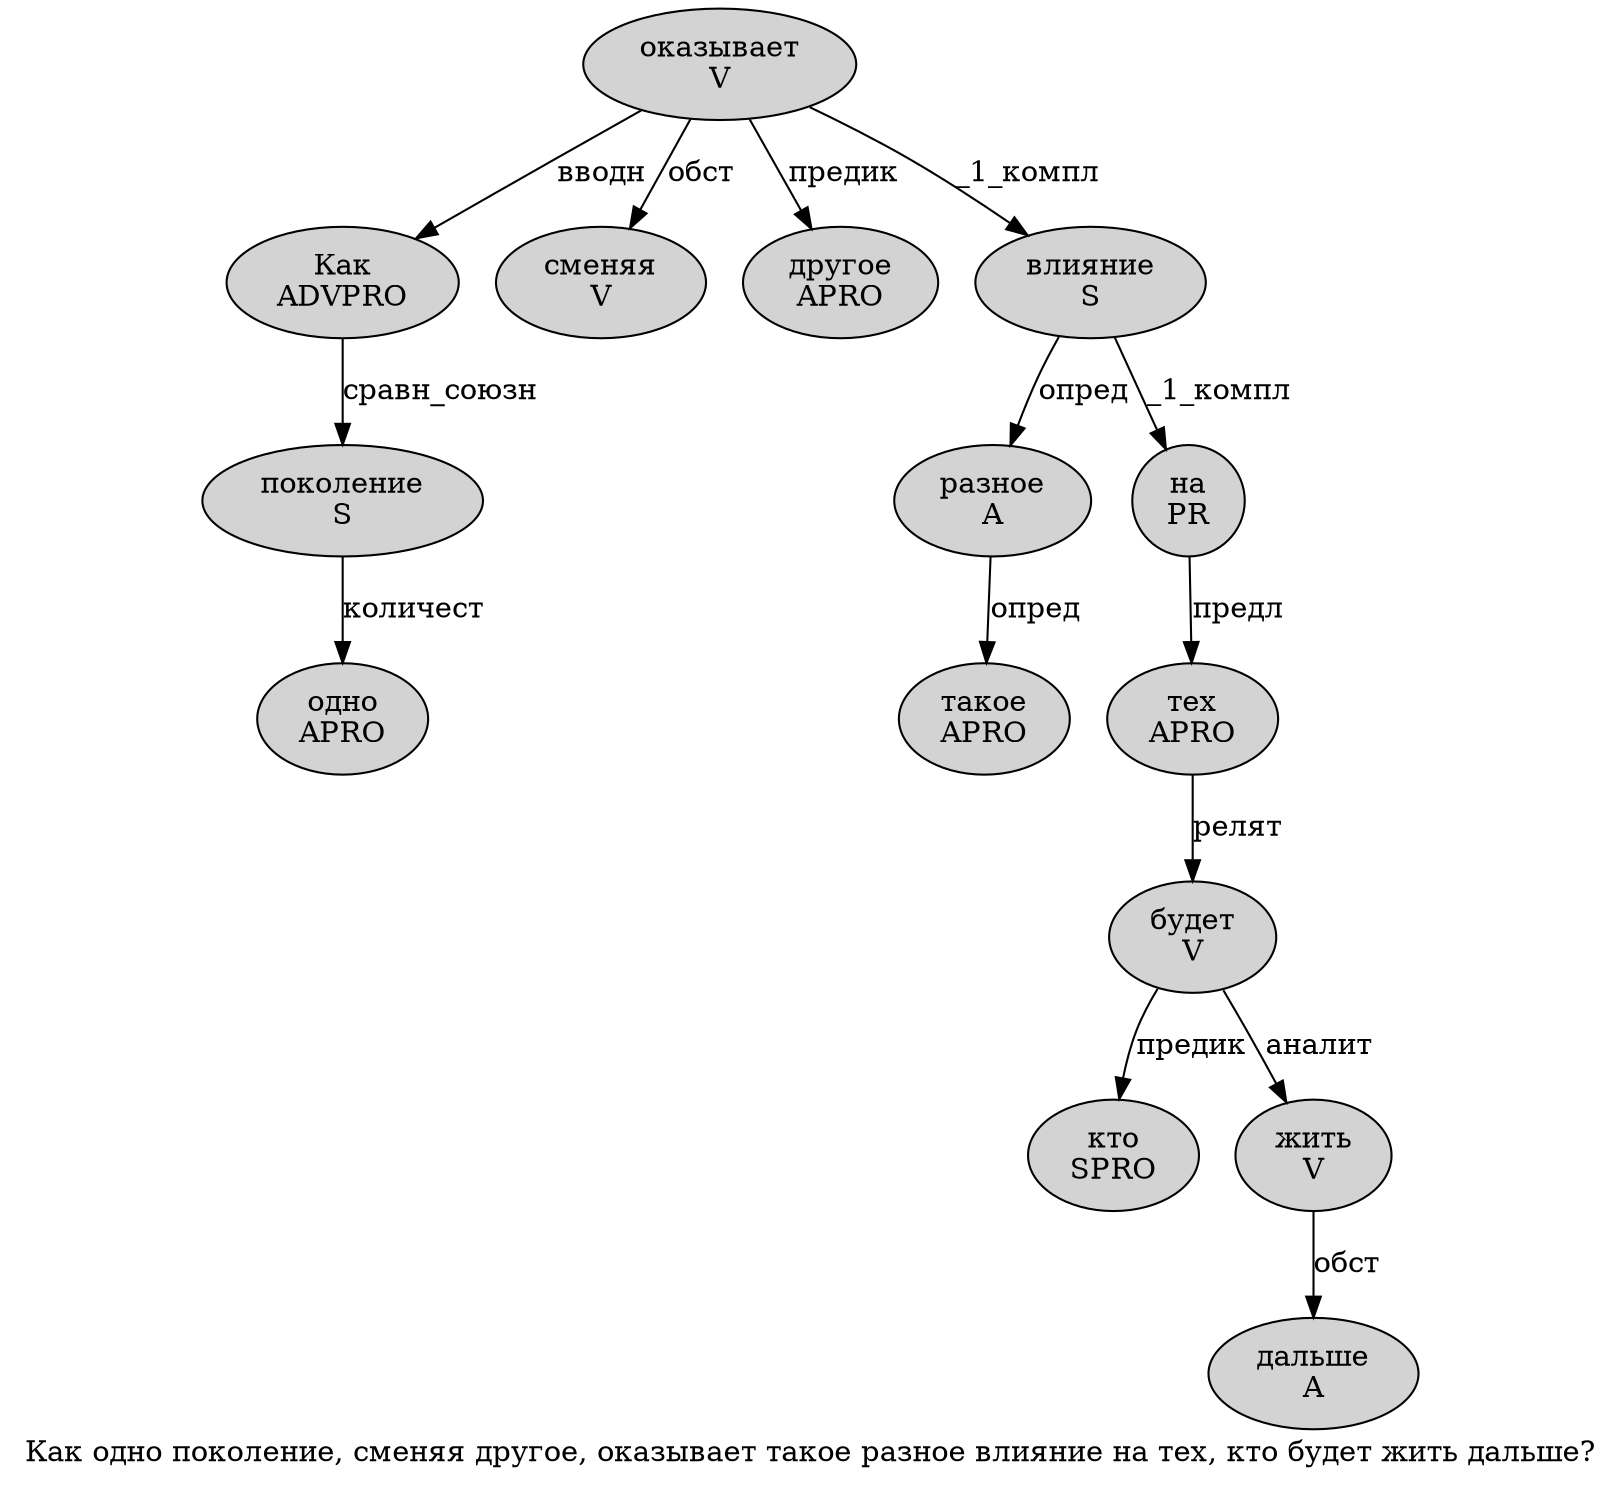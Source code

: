 digraph SENTENCE_2143 {
	graph [label="Как одно поколение, сменяя другое, оказывает такое разное влияние на тех, кто будет жить дальше?"]
	node [style=filled]
		0 [label="Как
ADVPRO" color="" fillcolor=lightgray penwidth=1 shape=ellipse]
		1 [label="одно
APRO" color="" fillcolor=lightgray penwidth=1 shape=ellipse]
		2 [label="поколение
S" color="" fillcolor=lightgray penwidth=1 shape=ellipse]
		4 [label="сменяя
V" color="" fillcolor=lightgray penwidth=1 shape=ellipse]
		5 [label="другое
APRO" color="" fillcolor=lightgray penwidth=1 shape=ellipse]
		7 [label="оказывает
V" color="" fillcolor=lightgray penwidth=1 shape=ellipse]
		8 [label="такое
APRO" color="" fillcolor=lightgray penwidth=1 shape=ellipse]
		9 [label="разное
A" color="" fillcolor=lightgray penwidth=1 shape=ellipse]
		10 [label="влияние
S" color="" fillcolor=lightgray penwidth=1 shape=ellipse]
		11 [label="на
PR" color="" fillcolor=lightgray penwidth=1 shape=ellipse]
		12 [label="тех
APRO" color="" fillcolor=lightgray penwidth=1 shape=ellipse]
		14 [label="кто
SPRO" color="" fillcolor=lightgray penwidth=1 shape=ellipse]
		15 [label="будет
V" color="" fillcolor=lightgray penwidth=1 shape=ellipse]
		16 [label="жить
V" color="" fillcolor=lightgray penwidth=1 shape=ellipse]
		17 [label="дальше
A" color="" fillcolor=lightgray penwidth=1 shape=ellipse]
			10 -> 9 [label="опред"]
			10 -> 11 [label="_1_компл"]
			16 -> 17 [label="обст"]
			7 -> 0 [label="вводн"]
			7 -> 4 [label="обст"]
			7 -> 5 [label="предик"]
			7 -> 10 [label="_1_компл"]
			0 -> 2 [label="сравн_союзн"]
			11 -> 12 [label="предл"]
			9 -> 8 [label="опред"]
			15 -> 14 [label="предик"]
			15 -> 16 [label="аналит"]
			12 -> 15 [label="релят"]
			2 -> 1 [label="количест"]
}